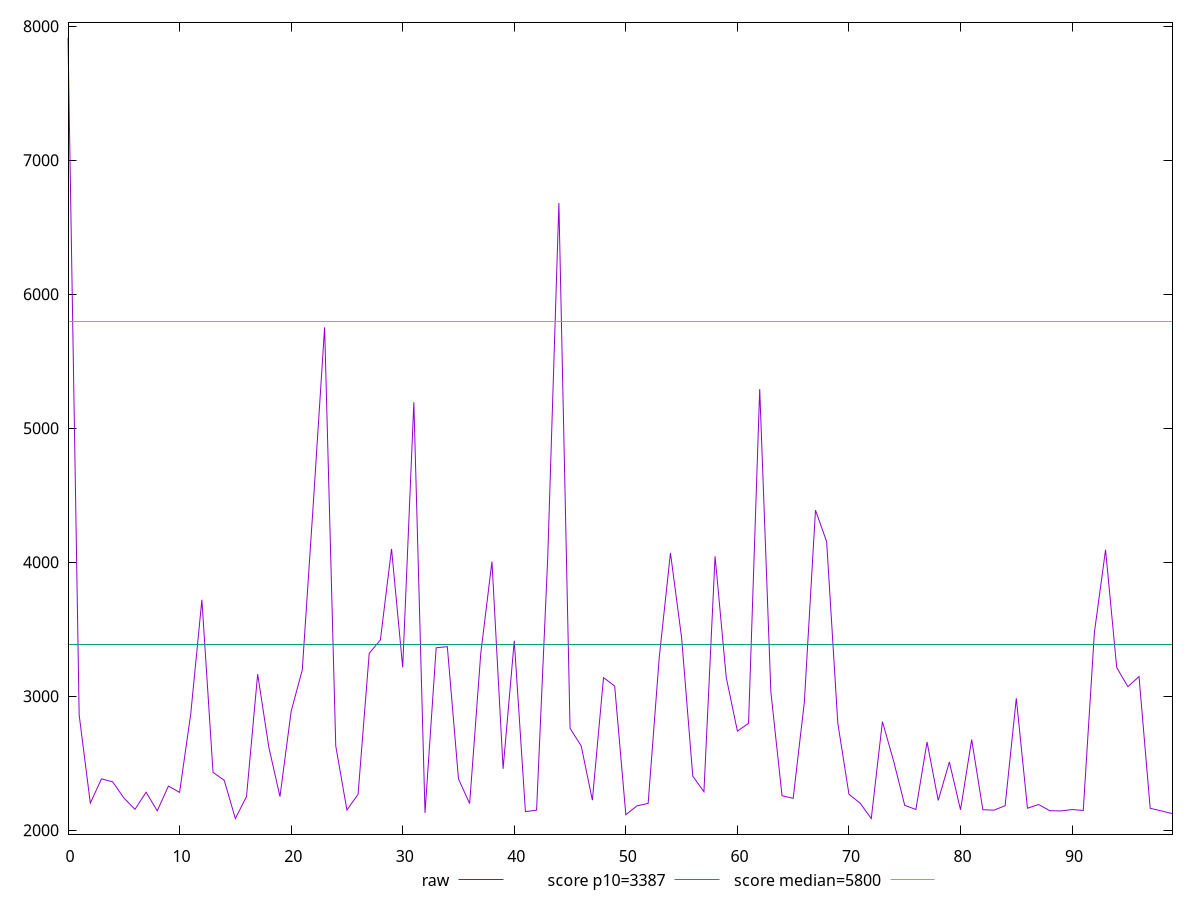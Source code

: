 reset

$raw <<EOF
0 7913.276980016753
1 2860.8834680216196
2 2202.6225
3 2383.5964919886105
4 2361.3424680191993
5 2242.0025
6 2155.8559999999998
7 2283.786
8 2144.939627982533
9 2329.5087919813514
10 2282.7574999999997
11 2866.7443440062284
12 3720.2785800089123
13 2432.072972015047
14 2373.042611981451
15 2087.6465
16 2251.8982279944657
17 3165.211227990126
18 2619.807651998174
19 2251.2259999999997
20 2886.9194639978173
21 3196.976047986222
22 4454.471916025615
23 5753.2417879949335
24 2628.804115977716
25 2151.0159999999996
26 2268.3199999999997
27 3320.8826280106546
28 3420.084583974052
29 4099.720159987032
30 3215.7567839876538
31 5194.478788011289
32 2129.4725
33 3361.8473880097868
34 3369.9751519995098
35 2382.853983998501
36 2199.339
37 3321.4356839873194
38 4004.8184759781843
39 2458.6595639974003
40 3414.7216923551273
41 2139.2074999999995
42 2149.905
43 4036.2072377084505
44 6680.908931975209
45 2760.906952010274
46 2629.4903280021426
47 2224.3859999999995
48 3138.861796008492
49 3076.0611359829077
50 2115.8985000000002
51 2182.025
52 2200.3565
53 3294.9985800111654
54 4069.823344468018
55 3436.4494319995756
56 2403.9224999999997
57 2287.405
58 4044.7568679672113
59 3140.650287990845
60 2740.1258479858043
61 2798.2865040023567
62 5292.132378005148
63 3032.1747080177306
64 2257.9121119997253
65 2238.0085159753794
66 2955.3999799968956
67 4388.5468411014335
68 4154.161593451756
69 2799.517024010551
70 2268.4465000000005
71 2202.2650000000003
72 2087.5954999999994
73 2810.7721880080344
74 2517.582068016947
75 2186.0235000000002
76 2154.8715
77 2658.7287680121062
78 2222.365375987446
79 2509.3443160026673
80 2152.3414999999995
81 2677.1005119913816
82 2153.1995
83 2149.938
84 2183.4165
85 2984.649063997149
86 2164.4965
87 2192.046
88 2145.973
89 2144.0365
90 2154.591
91 2147.9965
92 3476.2111417376464
93 4092.9668296081722
94 3214.5058954087435
95 3071.738428012156
96 3147.1414760019657
97 2163.6165
98 2144.6085000000003
99 2123.8900000000003
EOF

set key outside below
set xrange [0:99]
set yrange [1971.0818703996645:8029.790609617088]
set trange [1971.0818703996645:8029.790609617088]
set terminal svg size 640, 500 enhanced background rgb 'white'
set output "report_00013_2021-02-09T12-04-24.940Z/speed-index/samples/pages+cached+noadtech/raw/values.svg"

plot $raw title "raw" with line, \
     3387 title "score p10=3387", \
     5800 title "score median=5800"

reset
